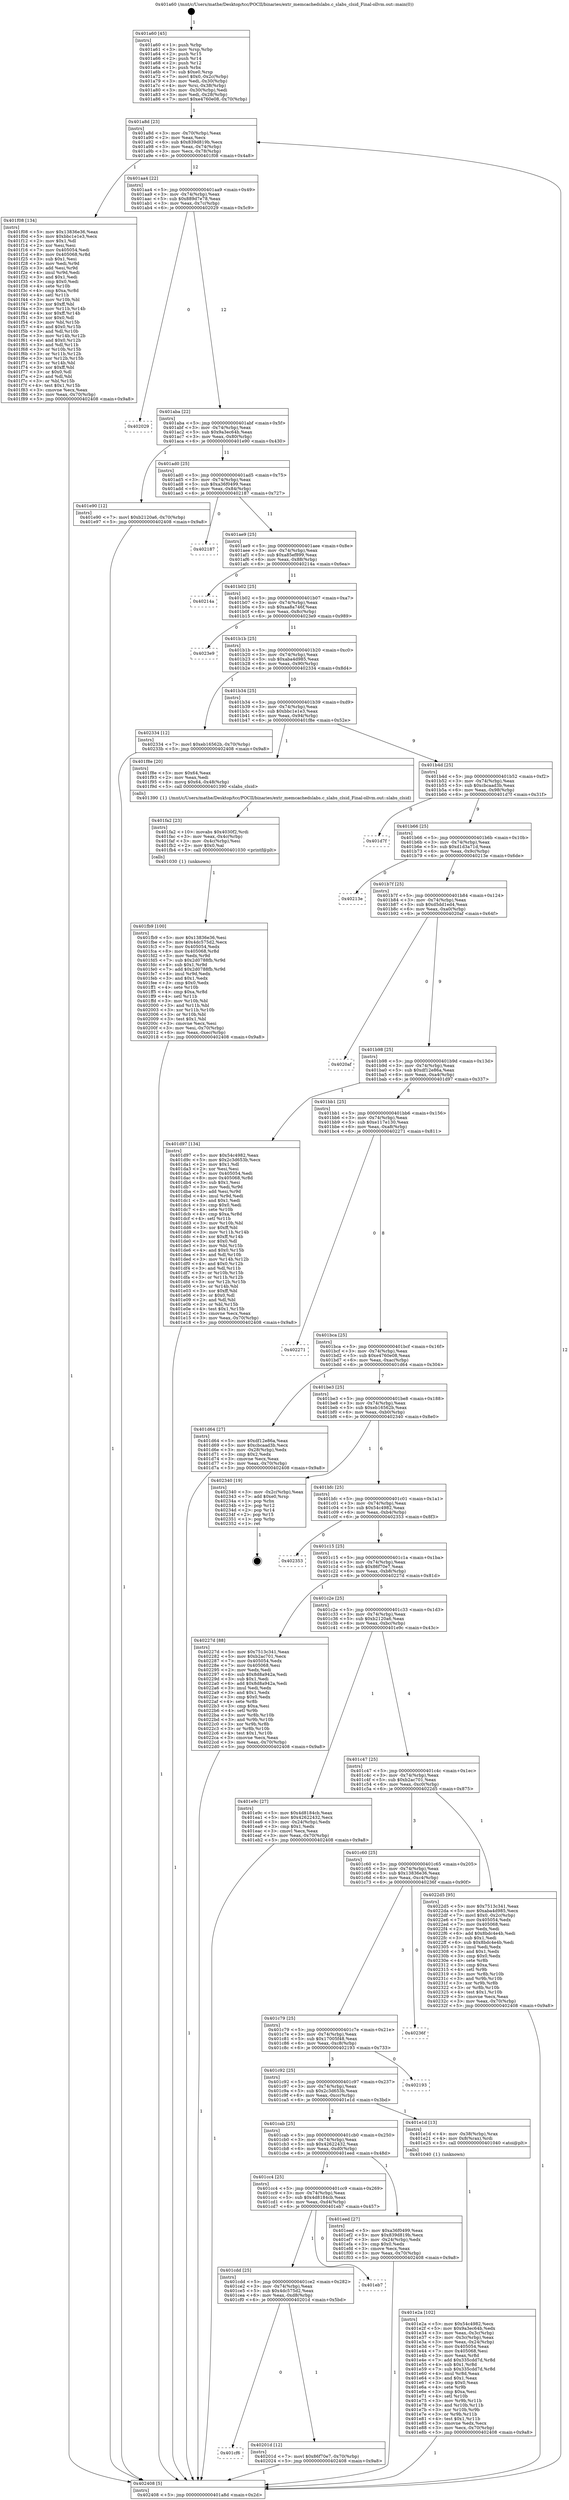 digraph "0x401a60" {
  label = "0x401a60 (/mnt/c/Users/mathe/Desktop/tcc/POCII/binaries/extr_memcachedslabs.c_slabs_clsid_Final-ollvm.out::main(0))"
  labelloc = "t"
  node[shape=record]

  Entry [label="",width=0.3,height=0.3,shape=circle,fillcolor=black,style=filled]
  "0x401a8d" [label="{
     0x401a8d [23]\l
     | [instrs]\l
     &nbsp;&nbsp;0x401a8d \<+3\>: mov -0x70(%rbp),%eax\l
     &nbsp;&nbsp;0x401a90 \<+2\>: mov %eax,%ecx\l
     &nbsp;&nbsp;0x401a92 \<+6\>: sub $0x839d819b,%ecx\l
     &nbsp;&nbsp;0x401a98 \<+3\>: mov %eax,-0x74(%rbp)\l
     &nbsp;&nbsp;0x401a9b \<+3\>: mov %ecx,-0x78(%rbp)\l
     &nbsp;&nbsp;0x401a9e \<+6\>: je 0000000000401f08 \<main+0x4a8\>\l
  }"]
  "0x401f08" [label="{
     0x401f08 [134]\l
     | [instrs]\l
     &nbsp;&nbsp;0x401f08 \<+5\>: mov $0x13836e36,%eax\l
     &nbsp;&nbsp;0x401f0d \<+5\>: mov $0xbbc1e1e3,%ecx\l
     &nbsp;&nbsp;0x401f12 \<+2\>: mov $0x1,%dl\l
     &nbsp;&nbsp;0x401f14 \<+2\>: xor %esi,%esi\l
     &nbsp;&nbsp;0x401f16 \<+7\>: mov 0x405054,%edi\l
     &nbsp;&nbsp;0x401f1d \<+8\>: mov 0x405068,%r8d\l
     &nbsp;&nbsp;0x401f25 \<+3\>: sub $0x1,%esi\l
     &nbsp;&nbsp;0x401f28 \<+3\>: mov %edi,%r9d\l
     &nbsp;&nbsp;0x401f2b \<+3\>: add %esi,%r9d\l
     &nbsp;&nbsp;0x401f2e \<+4\>: imul %r9d,%edi\l
     &nbsp;&nbsp;0x401f32 \<+3\>: and $0x1,%edi\l
     &nbsp;&nbsp;0x401f35 \<+3\>: cmp $0x0,%edi\l
     &nbsp;&nbsp;0x401f38 \<+4\>: sete %r10b\l
     &nbsp;&nbsp;0x401f3c \<+4\>: cmp $0xa,%r8d\l
     &nbsp;&nbsp;0x401f40 \<+4\>: setl %r11b\l
     &nbsp;&nbsp;0x401f44 \<+3\>: mov %r10b,%bl\l
     &nbsp;&nbsp;0x401f47 \<+3\>: xor $0xff,%bl\l
     &nbsp;&nbsp;0x401f4a \<+3\>: mov %r11b,%r14b\l
     &nbsp;&nbsp;0x401f4d \<+4\>: xor $0xff,%r14b\l
     &nbsp;&nbsp;0x401f51 \<+3\>: xor $0x0,%dl\l
     &nbsp;&nbsp;0x401f54 \<+3\>: mov %bl,%r15b\l
     &nbsp;&nbsp;0x401f57 \<+4\>: and $0x0,%r15b\l
     &nbsp;&nbsp;0x401f5b \<+3\>: and %dl,%r10b\l
     &nbsp;&nbsp;0x401f5e \<+3\>: mov %r14b,%r12b\l
     &nbsp;&nbsp;0x401f61 \<+4\>: and $0x0,%r12b\l
     &nbsp;&nbsp;0x401f65 \<+3\>: and %dl,%r11b\l
     &nbsp;&nbsp;0x401f68 \<+3\>: or %r10b,%r15b\l
     &nbsp;&nbsp;0x401f6b \<+3\>: or %r11b,%r12b\l
     &nbsp;&nbsp;0x401f6e \<+3\>: xor %r12b,%r15b\l
     &nbsp;&nbsp;0x401f71 \<+3\>: or %r14b,%bl\l
     &nbsp;&nbsp;0x401f74 \<+3\>: xor $0xff,%bl\l
     &nbsp;&nbsp;0x401f77 \<+3\>: or $0x0,%dl\l
     &nbsp;&nbsp;0x401f7a \<+2\>: and %dl,%bl\l
     &nbsp;&nbsp;0x401f7c \<+3\>: or %bl,%r15b\l
     &nbsp;&nbsp;0x401f7f \<+4\>: test $0x1,%r15b\l
     &nbsp;&nbsp;0x401f83 \<+3\>: cmovne %ecx,%eax\l
     &nbsp;&nbsp;0x401f86 \<+3\>: mov %eax,-0x70(%rbp)\l
     &nbsp;&nbsp;0x401f89 \<+5\>: jmp 0000000000402408 \<main+0x9a8\>\l
  }"]
  "0x401aa4" [label="{
     0x401aa4 [22]\l
     | [instrs]\l
     &nbsp;&nbsp;0x401aa4 \<+5\>: jmp 0000000000401aa9 \<main+0x49\>\l
     &nbsp;&nbsp;0x401aa9 \<+3\>: mov -0x74(%rbp),%eax\l
     &nbsp;&nbsp;0x401aac \<+5\>: sub $0x889d7e78,%eax\l
     &nbsp;&nbsp;0x401ab1 \<+3\>: mov %eax,-0x7c(%rbp)\l
     &nbsp;&nbsp;0x401ab4 \<+6\>: je 0000000000402029 \<main+0x5c9\>\l
  }"]
  Exit [label="",width=0.3,height=0.3,shape=circle,fillcolor=black,style=filled,peripheries=2]
  "0x402029" [label="{
     0x402029\l
  }", style=dashed]
  "0x401aba" [label="{
     0x401aba [22]\l
     | [instrs]\l
     &nbsp;&nbsp;0x401aba \<+5\>: jmp 0000000000401abf \<main+0x5f\>\l
     &nbsp;&nbsp;0x401abf \<+3\>: mov -0x74(%rbp),%eax\l
     &nbsp;&nbsp;0x401ac2 \<+5\>: sub $0x9a3ec64b,%eax\l
     &nbsp;&nbsp;0x401ac7 \<+3\>: mov %eax,-0x80(%rbp)\l
     &nbsp;&nbsp;0x401aca \<+6\>: je 0000000000401e90 \<main+0x430\>\l
  }"]
  "0x401cf6" [label="{
     0x401cf6\l
  }", style=dashed]
  "0x401e90" [label="{
     0x401e90 [12]\l
     | [instrs]\l
     &nbsp;&nbsp;0x401e90 \<+7\>: movl $0xb2120a6,-0x70(%rbp)\l
     &nbsp;&nbsp;0x401e97 \<+5\>: jmp 0000000000402408 \<main+0x9a8\>\l
  }"]
  "0x401ad0" [label="{
     0x401ad0 [25]\l
     | [instrs]\l
     &nbsp;&nbsp;0x401ad0 \<+5\>: jmp 0000000000401ad5 \<main+0x75\>\l
     &nbsp;&nbsp;0x401ad5 \<+3\>: mov -0x74(%rbp),%eax\l
     &nbsp;&nbsp;0x401ad8 \<+5\>: sub $0xa36f0499,%eax\l
     &nbsp;&nbsp;0x401add \<+6\>: mov %eax,-0x84(%rbp)\l
     &nbsp;&nbsp;0x401ae3 \<+6\>: je 0000000000402187 \<main+0x727\>\l
  }"]
  "0x40201d" [label="{
     0x40201d [12]\l
     | [instrs]\l
     &nbsp;&nbsp;0x40201d \<+7\>: movl $0x86f70e7,-0x70(%rbp)\l
     &nbsp;&nbsp;0x402024 \<+5\>: jmp 0000000000402408 \<main+0x9a8\>\l
  }"]
  "0x402187" [label="{
     0x402187\l
  }", style=dashed]
  "0x401ae9" [label="{
     0x401ae9 [25]\l
     | [instrs]\l
     &nbsp;&nbsp;0x401ae9 \<+5\>: jmp 0000000000401aee \<main+0x8e\>\l
     &nbsp;&nbsp;0x401aee \<+3\>: mov -0x74(%rbp),%eax\l
     &nbsp;&nbsp;0x401af1 \<+5\>: sub $0xa85ef899,%eax\l
     &nbsp;&nbsp;0x401af6 \<+6\>: mov %eax,-0x88(%rbp)\l
     &nbsp;&nbsp;0x401afc \<+6\>: je 000000000040214a \<main+0x6ea\>\l
  }"]
  "0x401cdd" [label="{
     0x401cdd [25]\l
     | [instrs]\l
     &nbsp;&nbsp;0x401cdd \<+5\>: jmp 0000000000401ce2 \<main+0x282\>\l
     &nbsp;&nbsp;0x401ce2 \<+3\>: mov -0x74(%rbp),%eax\l
     &nbsp;&nbsp;0x401ce5 \<+5\>: sub $0x4dc575d2,%eax\l
     &nbsp;&nbsp;0x401cea \<+6\>: mov %eax,-0xd8(%rbp)\l
     &nbsp;&nbsp;0x401cf0 \<+6\>: je 000000000040201d \<main+0x5bd\>\l
  }"]
  "0x40214a" [label="{
     0x40214a\l
  }", style=dashed]
  "0x401b02" [label="{
     0x401b02 [25]\l
     | [instrs]\l
     &nbsp;&nbsp;0x401b02 \<+5\>: jmp 0000000000401b07 \<main+0xa7\>\l
     &nbsp;&nbsp;0x401b07 \<+3\>: mov -0x74(%rbp),%eax\l
     &nbsp;&nbsp;0x401b0a \<+5\>: sub $0xaa8a746f,%eax\l
     &nbsp;&nbsp;0x401b0f \<+6\>: mov %eax,-0x8c(%rbp)\l
     &nbsp;&nbsp;0x401b15 \<+6\>: je 00000000004023e9 \<main+0x989\>\l
  }"]
  "0x401eb7" [label="{
     0x401eb7\l
  }", style=dashed]
  "0x4023e9" [label="{
     0x4023e9\l
  }", style=dashed]
  "0x401b1b" [label="{
     0x401b1b [25]\l
     | [instrs]\l
     &nbsp;&nbsp;0x401b1b \<+5\>: jmp 0000000000401b20 \<main+0xc0\>\l
     &nbsp;&nbsp;0x401b20 \<+3\>: mov -0x74(%rbp),%eax\l
     &nbsp;&nbsp;0x401b23 \<+5\>: sub $0xaba4d985,%eax\l
     &nbsp;&nbsp;0x401b28 \<+6\>: mov %eax,-0x90(%rbp)\l
     &nbsp;&nbsp;0x401b2e \<+6\>: je 0000000000402334 \<main+0x8d4\>\l
  }"]
  "0x401fb9" [label="{
     0x401fb9 [100]\l
     | [instrs]\l
     &nbsp;&nbsp;0x401fb9 \<+5\>: mov $0x13836e36,%esi\l
     &nbsp;&nbsp;0x401fbe \<+5\>: mov $0x4dc575d2,%ecx\l
     &nbsp;&nbsp;0x401fc3 \<+7\>: mov 0x405054,%edx\l
     &nbsp;&nbsp;0x401fca \<+8\>: mov 0x405068,%r8d\l
     &nbsp;&nbsp;0x401fd2 \<+3\>: mov %edx,%r9d\l
     &nbsp;&nbsp;0x401fd5 \<+7\>: sub $0x2d0788fb,%r9d\l
     &nbsp;&nbsp;0x401fdc \<+4\>: sub $0x1,%r9d\l
     &nbsp;&nbsp;0x401fe0 \<+7\>: add $0x2d0788fb,%r9d\l
     &nbsp;&nbsp;0x401fe7 \<+4\>: imul %r9d,%edx\l
     &nbsp;&nbsp;0x401feb \<+3\>: and $0x1,%edx\l
     &nbsp;&nbsp;0x401fee \<+3\>: cmp $0x0,%edx\l
     &nbsp;&nbsp;0x401ff1 \<+4\>: sete %r10b\l
     &nbsp;&nbsp;0x401ff5 \<+4\>: cmp $0xa,%r8d\l
     &nbsp;&nbsp;0x401ff9 \<+4\>: setl %r11b\l
     &nbsp;&nbsp;0x401ffd \<+3\>: mov %r10b,%bl\l
     &nbsp;&nbsp;0x402000 \<+3\>: and %r11b,%bl\l
     &nbsp;&nbsp;0x402003 \<+3\>: xor %r11b,%r10b\l
     &nbsp;&nbsp;0x402006 \<+3\>: or %r10b,%bl\l
     &nbsp;&nbsp;0x402009 \<+3\>: test $0x1,%bl\l
     &nbsp;&nbsp;0x40200c \<+3\>: cmovne %ecx,%esi\l
     &nbsp;&nbsp;0x40200f \<+3\>: mov %esi,-0x70(%rbp)\l
     &nbsp;&nbsp;0x402012 \<+6\>: mov %eax,-0xec(%rbp)\l
     &nbsp;&nbsp;0x402018 \<+5\>: jmp 0000000000402408 \<main+0x9a8\>\l
  }"]
  "0x402334" [label="{
     0x402334 [12]\l
     | [instrs]\l
     &nbsp;&nbsp;0x402334 \<+7\>: movl $0xeb16562b,-0x70(%rbp)\l
     &nbsp;&nbsp;0x40233b \<+5\>: jmp 0000000000402408 \<main+0x9a8\>\l
  }"]
  "0x401b34" [label="{
     0x401b34 [25]\l
     | [instrs]\l
     &nbsp;&nbsp;0x401b34 \<+5\>: jmp 0000000000401b39 \<main+0xd9\>\l
     &nbsp;&nbsp;0x401b39 \<+3\>: mov -0x74(%rbp),%eax\l
     &nbsp;&nbsp;0x401b3c \<+5\>: sub $0xbbc1e1e3,%eax\l
     &nbsp;&nbsp;0x401b41 \<+6\>: mov %eax,-0x94(%rbp)\l
     &nbsp;&nbsp;0x401b47 \<+6\>: je 0000000000401f8e \<main+0x52e\>\l
  }"]
  "0x401fa2" [label="{
     0x401fa2 [23]\l
     | [instrs]\l
     &nbsp;&nbsp;0x401fa2 \<+10\>: movabs $0x4030f2,%rdi\l
     &nbsp;&nbsp;0x401fac \<+3\>: mov %eax,-0x4c(%rbp)\l
     &nbsp;&nbsp;0x401faf \<+3\>: mov -0x4c(%rbp),%esi\l
     &nbsp;&nbsp;0x401fb2 \<+2\>: mov $0x0,%al\l
     &nbsp;&nbsp;0x401fb4 \<+5\>: call 0000000000401030 \<printf@plt\>\l
     | [calls]\l
     &nbsp;&nbsp;0x401030 \{1\} (unknown)\l
  }"]
  "0x401f8e" [label="{
     0x401f8e [20]\l
     | [instrs]\l
     &nbsp;&nbsp;0x401f8e \<+5\>: mov $0x64,%eax\l
     &nbsp;&nbsp;0x401f93 \<+2\>: mov %eax,%edi\l
     &nbsp;&nbsp;0x401f95 \<+8\>: movq $0x64,-0x48(%rbp)\l
     &nbsp;&nbsp;0x401f9d \<+5\>: call 0000000000401390 \<slabs_clsid\>\l
     | [calls]\l
     &nbsp;&nbsp;0x401390 \{1\} (/mnt/c/Users/mathe/Desktop/tcc/POCII/binaries/extr_memcachedslabs.c_slabs_clsid_Final-ollvm.out::slabs_clsid)\l
  }"]
  "0x401b4d" [label="{
     0x401b4d [25]\l
     | [instrs]\l
     &nbsp;&nbsp;0x401b4d \<+5\>: jmp 0000000000401b52 \<main+0xf2\>\l
     &nbsp;&nbsp;0x401b52 \<+3\>: mov -0x74(%rbp),%eax\l
     &nbsp;&nbsp;0x401b55 \<+5\>: sub $0xcbcaad3b,%eax\l
     &nbsp;&nbsp;0x401b5a \<+6\>: mov %eax,-0x98(%rbp)\l
     &nbsp;&nbsp;0x401b60 \<+6\>: je 0000000000401d7f \<main+0x31f\>\l
  }"]
  "0x401cc4" [label="{
     0x401cc4 [25]\l
     | [instrs]\l
     &nbsp;&nbsp;0x401cc4 \<+5\>: jmp 0000000000401cc9 \<main+0x269\>\l
     &nbsp;&nbsp;0x401cc9 \<+3\>: mov -0x74(%rbp),%eax\l
     &nbsp;&nbsp;0x401ccc \<+5\>: sub $0x4d8184cb,%eax\l
     &nbsp;&nbsp;0x401cd1 \<+6\>: mov %eax,-0xd4(%rbp)\l
     &nbsp;&nbsp;0x401cd7 \<+6\>: je 0000000000401eb7 \<main+0x457\>\l
  }"]
  "0x401d7f" [label="{
     0x401d7f\l
  }", style=dashed]
  "0x401b66" [label="{
     0x401b66 [25]\l
     | [instrs]\l
     &nbsp;&nbsp;0x401b66 \<+5\>: jmp 0000000000401b6b \<main+0x10b\>\l
     &nbsp;&nbsp;0x401b6b \<+3\>: mov -0x74(%rbp),%eax\l
     &nbsp;&nbsp;0x401b6e \<+5\>: sub $0xd1d3a71d,%eax\l
     &nbsp;&nbsp;0x401b73 \<+6\>: mov %eax,-0x9c(%rbp)\l
     &nbsp;&nbsp;0x401b79 \<+6\>: je 000000000040213e \<main+0x6de\>\l
  }"]
  "0x401eed" [label="{
     0x401eed [27]\l
     | [instrs]\l
     &nbsp;&nbsp;0x401eed \<+5\>: mov $0xa36f0499,%eax\l
     &nbsp;&nbsp;0x401ef2 \<+5\>: mov $0x839d819b,%ecx\l
     &nbsp;&nbsp;0x401ef7 \<+3\>: mov -0x24(%rbp),%edx\l
     &nbsp;&nbsp;0x401efa \<+3\>: cmp $0x0,%edx\l
     &nbsp;&nbsp;0x401efd \<+3\>: cmove %ecx,%eax\l
     &nbsp;&nbsp;0x401f00 \<+3\>: mov %eax,-0x70(%rbp)\l
     &nbsp;&nbsp;0x401f03 \<+5\>: jmp 0000000000402408 \<main+0x9a8\>\l
  }"]
  "0x40213e" [label="{
     0x40213e\l
  }", style=dashed]
  "0x401b7f" [label="{
     0x401b7f [25]\l
     | [instrs]\l
     &nbsp;&nbsp;0x401b7f \<+5\>: jmp 0000000000401b84 \<main+0x124\>\l
     &nbsp;&nbsp;0x401b84 \<+3\>: mov -0x74(%rbp),%eax\l
     &nbsp;&nbsp;0x401b87 \<+5\>: sub $0xd5dd1ed4,%eax\l
     &nbsp;&nbsp;0x401b8c \<+6\>: mov %eax,-0xa0(%rbp)\l
     &nbsp;&nbsp;0x401b92 \<+6\>: je 00000000004020af \<main+0x64f\>\l
  }"]
  "0x401e2a" [label="{
     0x401e2a [102]\l
     | [instrs]\l
     &nbsp;&nbsp;0x401e2a \<+5\>: mov $0x54c4982,%ecx\l
     &nbsp;&nbsp;0x401e2f \<+5\>: mov $0x9a3ec64b,%edx\l
     &nbsp;&nbsp;0x401e34 \<+3\>: mov %eax,-0x3c(%rbp)\l
     &nbsp;&nbsp;0x401e37 \<+3\>: mov -0x3c(%rbp),%eax\l
     &nbsp;&nbsp;0x401e3a \<+3\>: mov %eax,-0x24(%rbp)\l
     &nbsp;&nbsp;0x401e3d \<+7\>: mov 0x405054,%eax\l
     &nbsp;&nbsp;0x401e44 \<+7\>: mov 0x405068,%esi\l
     &nbsp;&nbsp;0x401e4b \<+3\>: mov %eax,%r8d\l
     &nbsp;&nbsp;0x401e4e \<+7\>: add $0x335cdd7d,%r8d\l
     &nbsp;&nbsp;0x401e55 \<+4\>: sub $0x1,%r8d\l
     &nbsp;&nbsp;0x401e59 \<+7\>: sub $0x335cdd7d,%r8d\l
     &nbsp;&nbsp;0x401e60 \<+4\>: imul %r8d,%eax\l
     &nbsp;&nbsp;0x401e64 \<+3\>: and $0x1,%eax\l
     &nbsp;&nbsp;0x401e67 \<+3\>: cmp $0x0,%eax\l
     &nbsp;&nbsp;0x401e6a \<+4\>: sete %r9b\l
     &nbsp;&nbsp;0x401e6e \<+3\>: cmp $0xa,%esi\l
     &nbsp;&nbsp;0x401e71 \<+4\>: setl %r10b\l
     &nbsp;&nbsp;0x401e75 \<+3\>: mov %r9b,%r11b\l
     &nbsp;&nbsp;0x401e78 \<+3\>: and %r10b,%r11b\l
     &nbsp;&nbsp;0x401e7b \<+3\>: xor %r10b,%r9b\l
     &nbsp;&nbsp;0x401e7e \<+3\>: or %r9b,%r11b\l
     &nbsp;&nbsp;0x401e81 \<+4\>: test $0x1,%r11b\l
     &nbsp;&nbsp;0x401e85 \<+3\>: cmovne %edx,%ecx\l
     &nbsp;&nbsp;0x401e88 \<+3\>: mov %ecx,-0x70(%rbp)\l
     &nbsp;&nbsp;0x401e8b \<+5\>: jmp 0000000000402408 \<main+0x9a8\>\l
  }"]
  "0x4020af" [label="{
     0x4020af\l
  }", style=dashed]
  "0x401b98" [label="{
     0x401b98 [25]\l
     | [instrs]\l
     &nbsp;&nbsp;0x401b98 \<+5\>: jmp 0000000000401b9d \<main+0x13d\>\l
     &nbsp;&nbsp;0x401b9d \<+3\>: mov -0x74(%rbp),%eax\l
     &nbsp;&nbsp;0x401ba0 \<+5\>: sub $0xdf12e86a,%eax\l
     &nbsp;&nbsp;0x401ba5 \<+6\>: mov %eax,-0xa4(%rbp)\l
     &nbsp;&nbsp;0x401bab \<+6\>: je 0000000000401d97 \<main+0x337\>\l
  }"]
  "0x401cab" [label="{
     0x401cab [25]\l
     | [instrs]\l
     &nbsp;&nbsp;0x401cab \<+5\>: jmp 0000000000401cb0 \<main+0x250\>\l
     &nbsp;&nbsp;0x401cb0 \<+3\>: mov -0x74(%rbp),%eax\l
     &nbsp;&nbsp;0x401cb3 \<+5\>: sub $0x42622432,%eax\l
     &nbsp;&nbsp;0x401cb8 \<+6\>: mov %eax,-0xd0(%rbp)\l
     &nbsp;&nbsp;0x401cbe \<+6\>: je 0000000000401eed \<main+0x48d\>\l
  }"]
  "0x401d97" [label="{
     0x401d97 [134]\l
     | [instrs]\l
     &nbsp;&nbsp;0x401d97 \<+5\>: mov $0x54c4982,%eax\l
     &nbsp;&nbsp;0x401d9c \<+5\>: mov $0x2c3d653b,%ecx\l
     &nbsp;&nbsp;0x401da1 \<+2\>: mov $0x1,%dl\l
     &nbsp;&nbsp;0x401da3 \<+2\>: xor %esi,%esi\l
     &nbsp;&nbsp;0x401da5 \<+7\>: mov 0x405054,%edi\l
     &nbsp;&nbsp;0x401dac \<+8\>: mov 0x405068,%r8d\l
     &nbsp;&nbsp;0x401db4 \<+3\>: sub $0x1,%esi\l
     &nbsp;&nbsp;0x401db7 \<+3\>: mov %edi,%r9d\l
     &nbsp;&nbsp;0x401dba \<+3\>: add %esi,%r9d\l
     &nbsp;&nbsp;0x401dbd \<+4\>: imul %r9d,%edi\l
     &nbsp;&nbsp;0x401dc1 \<+3\>: and $0x1,%edi\l
     &nbsp;&nbsp;0x401dc4 \<+3\>: cmp $0x0,%edi\l
     &nbsp;&nbsp;0x401dc7 \<+4\>: sete %r10b\l
     &nbsp;&nbsp;0x401dcb \<+4\>: cmp $0xa,%r8d\l
     &nbsp;&nbsp;0x401dcf \<+4\>: setl %r11b\l
     &nbsp;&nbsp;0x401dd3 \<+3\>: mov %r10b,%bl\l
     &nbsp;&nbsp;0x401dd6 \<+3\>: xor $0xff,%bl\l
     &nbsp;&nbsp;0x401dd9 \<+3\>: mov %r11b,%r14b\l
     &nbsp;&nbsp;0x401ddc \<+4\>: xor $0xff,%r14b\l
     &nbsp;&nbsp;0x401de0 \<+3\>: xor $0x0,%dl\l
     &nbsp;&nbsp;0x401de3 \<+3\>: mov %bl,%r15b\l
     &nbsp;&nbsp;0x401de6 \<+4\>: and $0x0,%r15b\l
     &nbsp;&nbsp;0x401dea \<+3\>: and %dl,%r10b\l
     &nbsp;&nbsp;0x401ded \<+3\>: mov %r14b,%r12b\l
     &nbsp;&nbsp;0x401df0 \<+4\>: and $0x0,%r12b\l
     &nbsp;&nbsp;0x401df4 \<+3\>: and %dl,%r11b\l
     &nbsp;&nbsp;0x401df7 \<+3\>: or %r10b,%r15b\l
     &nbsp;&nbsp;0x401dfa \<+3\>: or %r11b,%r12b\l
     &nbsp;&nbsp;0x401dfd \<+3\>: xor %r12b,%r15b\l
     &nbsp;&nbsp;0x401e00 \<+3\>: or %r14b,%bl\l
     &nbsp;&nbsp;0x401e03 \<+3\>: xor $0xff,%bl\l
     &nbsp;&nbsp;0x401e06 \<+3\>: or $0x0,%dl\l
     &nbsp;&nbsp;0x401e09 \<+2\>: and %dl,%bl\l
     &nbsp;&nbsp;0x401e0b \<+3\>: or %bl,%r15b\l
     &nbsp;&nbsp;0x401e0e \<+4\>: test $0x1,%r15b\l
     &nbsp;&nbsp;0x401e12 \<+3\>: cmovne %ecx,%eax\l
     &nbsp;&nbsp;0x401e15 \<+3\>: mov %eax,-0x70(%rbp)\l
     &nbsp;&nbsp;0x401e18 \<+5\>: jmp 0000000000402408 \<main+0x9a8\>\l
  }"]
  "0x401bb1" [label="{
     0x401bb1 [25]\l
     | [instrs]\l
     &nbsp;&nbsp;0x401bb1 \<+5\>: jmp 0000000000401bb6 \<main+0x156\>\l
     &nbsp;&nbsp;0x401bb6 \<+3\>: mov -0x74(%rbp),%eax\l
     &nbsp;&nbsp;0x401bb9 \<+5\>: sub $0xe117e130,%eax\l
     &nbsp;&nbsp;0x401bbe \<+6\>: mov %eax,-0xa8(%rbp)\l
     &nbsp;&nbsp;0x401bc4 \<+6\>: je 0000000000402271 \<main+0x811\>\l
  }"]
  "0x401e1d" [label="{
     0x401e1d [13]\l
     | [instrs]\l
     &nbsp;&nbsp;0x401e1d \<+4\>: mov -0x38(%rbp),%rax\l
     &nbsp;&nbsp;0x401e21 \<+4\>: mov 0x8(%rax),%rdi\l
     &nbsp;&nbsp;0x401e25 \<+5\>: call 0000000000401040 \<atoi@plt\>\l
     | [calls]\l
     &nbsp;&nbsp;0x401040 \{1\} (unknown)\l
  }"]
  "0x402271" [label="{
     0x402271\l
  }", style=dashed]
  "0x401bca" [label="{
     0x401bca [25]\l
     | [instrs]\l
     &nbsp;&nbsp;0x401bca \<+5\>: jmp 0000000000401bcf \<main+0x16f\>\l
     &nbsp;&nbsp;0x401bcf \<+3\>: mov -0x74(%rbp),%eax\l
     &nbsp;&nbsp;0x401bd2 \<+5\>: sub $0xe4760e08,%eax\l
     &nbsp;&nbsp;0x401bd7 \<+6\>: mov %eax,-0xac(%rbp)\l
     &nbsp;&nbsp;0x401bdd \<+6\>: je 0000000000401d64 \<main+0x304\>\l
  }"]
  "0x401c92" [label="{
     0x401c92 [25]\l
     | [instrs]\l
     &nbsp;&nbsp;0x401c92 \<+5\>: jmp 0000000000401c97 \<main+0x237\>\l
     &nbsp;&nbsp;0x401c97 \<+3\>: mov -0x74(%rbp),%eax\l
     &nbsp;&nbsp;0x401c9a \<+5\>: sub $0x2c3d653b,%eax\l
     &nbsp;&nbsp;0x401c9f \<+6\>: mov %eax,-0xcc(%rbp)\l
     &nbsp;&nbsp;0x401ca5 \<+6\>: je 0000000000401e1d \<main+0x3bd\>\l
  }"]
  "0x401d64" [label="{
     0x401d64 [27]\l
     | [instrs]\l
     &nbsp;&nbsp;0x401d64 \<+5\>: mov $0xdf12e86a,%eax\l
     &nbsp;&nbsp;0x401d69 \<+5\>: mov $0xcbcaad3b,%ecx\l
     &nbsp;&nbsp;0x401d6e \<+3\>: mov -0x28(%rbp),%edx\l
     &nbsp;&nbsp;0x401d71 \<+3\>: cmp $0x2,%edx\l
     &nbsp;&nbsp;0x401d74 \<+3\>: cmovne %ecx,%eax\l
     &nbsp;&nbsp;0x401d77 \<+3\>: mov %eax,-0x70(%rbp)\l
     &nbsp;&nbsp;0x401d7a \<+5\>: jmp 0000000000402408 \<main+0x9a8\>\l
  }"]
  "0x401be3" [label="{
     0x401be3 [25]\l
     | [instrs]\l
     &nbsp;&nbsp;0x401be3 \<+5\>: jmp 0000000000401be8 \<main+0x188\>\l
     &nbsp;&nbsp;0x401be8 \<+3\>: mov -0x74(%rbp),%eax\l
     &nbsp;&nbsp;0x401beb \<+5\>: sub $0xeb16562b,%eax\l
     &nbsp;&nbsp;0x401bf0 \<+6\>: mov %eax,-0xb0(%rbp)\l
     &nbsp;&nbsp;0x401bf6 \<+6\>: je 0000000000402340 \<main+0x8e0\>\l
  }"]
  "0x402408" [label="{
     0x402408 [5]\l
     | [instrs]\l
     &nbsp;&nbsp;0x402408 \<+5\>: jmp 0000000000401a8d \<main+0x2d\>\l
  }"]
  "0x401a60" [label="{
     0x401a60 [45]\l
     | [instrs]\l
     &nbsp;&nbsp;0x401a60 \<+1\>: push %rbp\l
     &nbsp;&nbsp;0x401a61 \<+3\>: mov %rsp,%rbp\l
     &nbsp;&nbsp;0x401a64 \<+2\>: push %r15\l
     &nbsp;&nbsp;0x401a66 \<+2\>: push %r14\l
     &nbsp;&nbsp;0x401a68 \<+2\>: push %r12\l
     &nbsp;&nbsp;0x401a6a \<+1\>: push %rbx\l
     &nbsp;&nbsp;0x401a6b \<+7\>: sub $0xe0,%rsp\l
     &nbsp;&nbsp;0x401a72 \<+7\>: movl $0x0,-0x2c(%rbp)\l
     &nbsp;&nbsp;0x401a79 \<+3\>: mov %edi,-0x30(%rbp)\l
     &nbsp;&nbsp;0x401a7c \<+4\>: mov %rsi,-0x38(%rbp)\l
     &nbsp;&nbsp;0x401a80 \<+3\>: mov -0x30(%rbp),%edi\l
     &nbsp;&nbsp;0x401a83 \<+3\>: mov %edi,-0x28(%rbp)\l
     &nbsp;&nbsp;0x401a86 \<+7\>: movl $0xe4760e08,-0x70(%rbp)\l
  }"]
  "0x402193" [label="{
     0x402193\l
  }", style=dashed]
  "0x402340" [label="{
     0x402340 [19]\l
     | [instrs]\l
     &nbsp;&nbsp;0x402340 \<+3\>: mov -0x2c(%rbp),%eax\l
     &nbsp;&nbsp;0x402343 \<+7\>: add $0xe0,%rsp\l
     &nbsp;&nbsp;0x40234a \<+1\>: pop %rbx\l
     &nbsp;&nbsp;0x40234b \<+2\>: pop %r12\l
     &nbsp;&nbsp;0x40234d \<+2\>: pop %r14\l
     &nbsp;&nbsp;0x40234f \<+2\>: pop %r15\l
     &nbsp;&nbsp;0x402351 \<+1\>: pop %rbp\l
     &nbsp;&nbsp;0x402352 \<+1\>: ret\l
  }"]
  "0x401bfc" [label="{
     0x401bfc [25]\l
     | [instrs]\l
     &nbsp;&nbsp;0x401bfc \<+5\>: jmp 0000000000401c01 \<main+0x1a1\>\l
     &nbsp;&nbsp;0x401c01 \<+3\>: mov -0x74(%rbp),%eax\l
     &nbsp;&nbsp;0x401c04 \<+5\>: sub $0x54c4982,%eax\l
     &nbsp;&nbsp;0x401c09 \<+6\>: mov %eax,-0xb4(%rbp)\l
     &nbsp;&nbsp;0x401c0f \<+6\>: je 0000000000402353 \<main+0x8f3\>\l
  }"]
  "0x401c79" [label="{
     0x401c79 [25]\l
     | [instrs]\l
     &nbsp;&nbsp;0x401c79 \<+5\>: jmp 0000000000401c7e \<main+0x21e\>\l
     &nbsp;&nbsp;0x401c7e \<+3\>: mov -0x74(%rbp),%eax\l
     &nbsp;&nbsp;0x401c81 \<+5\>: sub $0x17005f48,%eax\l
     &nbsp;&nbsp;0x401c86 \<+6\>: mov %eax,-0xc8(%rbp)\l
     &nbsp;&nbsp;0x401c8c \<+6\>: je 0000000000402193 \<main+0x733\>\l
  }"]
  "0x402353" [label="{
     0x402353\l
  }", style=dashed]
  "0x401c15" [label="{
     0x401c15 [25]\l
     | [instrs]\l
     &nbsp;&nbsp;0x401c15 \<+5\>: jmp 0000000000401c1a \<main+0x1ba\>\l
     &nbsp;&nbsp;0x401c1a \<+3\>: mov -0x74(%rbp),%eax\l
     &nbsp;&nbsp;0x401c1d \<+5\>: sub $0x86f70e7,%eax\l
     &nbsp;&nbsp;0x401c22 \<+6\>: mov %eax,-0xb8(%rbp)\l
     &nbsp;&nbsp;0x401c28 \<+6\>: je 000000000040227d \<main+0x81d\>\l
  }"]
  "0x40236f" [label="{
     0x40236f\l
  }", style=dashed]
  "0x40227d" [label="{
     0x40227d [88]\l
     | [instrs]\l
     &nbsp;&nbsp;0x40227d \<+5\>: mov $0x7513c341,%eax\l
     &nbsp;&nbsp;0x402282 \<+5\>: mov $0xb2ac701,%ecx\l
     &nbsp;&nbsp;0x402287 \<+7\>: mov 0x405054,%edx\l
     &nbsp;&nbsp;0x40228e \<+7\>: mov 0x405068,%esi\l
     &nbsp;&nbsp;0x402295 \<+2\>: mov %edx,%edi\l
     &nbsp;&nbsp;0x402297 \<+6\>: sub $0x8d8a942a,%edi\l
     &nbsp;&nbsp;0x40229d \<+3\>: sub $0x1,%edi\l
     &nbsp;&nbsp;0x4022a0 \<+6\>: add $0x8d8a942a,%edi\l
     &nbsp;&nbsp;0x4022a6 \<+3\>: imul %edi,%edx\l
     &nbsp;&nbsp;0x4022a9 \<+3\>: and $0x1,%edx\l
     &nbsp;&nbsp;0x4022ac \<+3\>: cmp $0x0,%edx\l
     &nbsp;&nbsp;0x4022af \<+4\>: sete %r8b\l
     &nbsp;&nbsp;0x4022b3 \<+3\>: cmp $0xa,%esi\l
     &nbsp;&nbsp;0x4022b6 \<+4\>: setl %r9b\l
     &nbsp;&nbsp;0x4022ba \<+3\>: mov %r8b,%r10b\l
     &nbsp;&nbsp;0x4022bd \<+3\>: and %r9b,%r10b\l
     &nbsp;&nbsp;0x4022c0 \<+3\>: xor %r9b,%r8b\l
     &nbsp;&nbsp;0x4022c3 \<+3\>: or %r8b,%r10b\l
     &nbsp;&nbsp;0x4022c6 \<+4\>: test $0x1,%r10b\l
     &nbsp;&nbsp;0x4022ca \<+3\>: cmovne %ecx,%eax\l
     &nbsp;&nbsp;0x4022cd \<+3\>: mov %eax,-0x70(%rbp)\l
     &nbsp;&nbsp;0x4022d0 \<+5\>: jmp 0000000000402408 \<main+0x9a8\>\l
  }"]
  "0x401c2e" [label="{
     0x401c2e [25]\l
     | [instrs]\l
     &nbsp;&nbsp;0x401c2e \<+5\>: jmp 0000000000401c33 \<main+0x1d3\>\l
     &nbsp;&nbsp;0x401c33 \<+3\>: mov -0x74(%rbp),%eax\l
     &nbsp;&nbsp;0x401c36 \<+5\>: sub $0xb2120a6,%eax\l
     &nbsp;&nbsp;0x401c3b \<+6\>: mov %eax,-0xbc(%rbp)\l
     &nbsp;&nbsp;0x401c41 \<+6\>: je 0000000000401e9c \<main+0x43c\>\l
  }"]
  "0x401c60" [label="{
     0x401c60 [25]\l
     | [instrs]\l
     &nbsp;&nbsp;0x401c60 \<+5\>: jmp 0000000000401c65 \<main+0x205\>\l
     &nbsp;&nbsp;0x401c65 \<+3\>: mov -0x74(%rbp),%eax\l
     &nbsp;&nbsp;0x401c68 \<+5\>: sub $0x13836e36,%eax\l
     &nbsp;&nbsp;0x401c6d \<+6\>: mov %eax,-0xc4(%rbp)\l
     &nbsp;&nbsp;0x401c73 \<+6\>: je 000000000040236f \<main+0x90f\>\l
  }"]
  "0x401e9c" [label="{
     0x401e9c [27]\l
     | [instrs]\l
     &nbsp;&nbsp;0x401e9c \<+5\>: mov $0x4d8184cb,%eax\l
     &nbsp;&nbsp;0x401ea1 \<+5\>: mov $0x42622432,%ecx\l
     &nbsp;&nbsp;0x401ea6 \<+3\>: mov -0x24(%rbp),%edx\l
     &nbsp;&nbsp;0x401ea9 \<+3\>: cmp $0x1,%edx\l
     &nbsp;&nbsp;0x401eac \<+3\>: cmovl %ecx,%eax\l
     &nbsp;&nbsp;0x401eaf \<+3\>: mov %eax,-0x70(%rbp)\l
     &nbsp;&nbsp;0x401eb2 \<+5\>: jmp 0000000000402408 \<main+0x9a8\>\l
  }"]
  "0x401c47" [label="{
     0x401c47 [25]\l
     | [instrs]\l
     &nbsp;&nbsp;0x401c47 \<+5\>: jmp 0000000000401c4c \<main+0x1ec\>\l
     &nbsp;&nbsp;0x401c4c \<+3\>: mov -0x74(%rbp),%eax\l
     &nbsp;&nbsp;0x401c4f \<+5\>: sub $0xb2ac701,%eax\l
     &nbsp;&nbsp;0x401c54 \<+6\>: mov %eax,-0xc0(%rbp)\l
     &nbsp;&nbsp;0x401c5a \<+6\>: je 00000000004022d5 \<main+0x875\>\l
  }"]
  "0x4022d5" [label="{
     0x4022d5 [95]\l
     | [instrs]\l
     &nbsp;&nbsp;0x4022d5 \<+5\>: mov $0x7513c341,%eax\l
     &nbsp;&nbsp;0x4022da \<+5\>: mov $0xaba4d985,%ecx\l
     &nbsp;&nbsp;0x4022df \<+7\>: movl $0x0,-0x2c(%rbp)\l
     &nbsp;&nbsp;0x4022e6 \<+7\>: mov 0x405054,%edx\l
     &nbsp;&nbsp;0x4022ed \<+7\>: mov 0x405068,%esi\l
     &nbsp;&nbsp;0x4022f4 \<+2\>: mov %edx,%edi\l
     &nbsp;&nbsp;0x4022f6 \<+6\>: add $0x8bdc4e4b,%edi\l
     &nbsp;&nbsp;0x4022fc \<+3\>: sub $0x1,%edi\l
     &nbsp;&nbsp;0x4022ff \<+6\>: sub $0x8bdc4e4b,%edi\l
     &nbsp;&nbsp;0x402305 \<+3\>: imul %edi,%edx\l
     &nbsp;&nbsp;0x402308 \<+3\>: and $0x1,%edx\l
     &nbsp;&nbsp;0x40230b \<+3\>: cmp $0x0,%edx\l
     &nbsp;&nbsp;0x40230e \<+4\>: sete %r8b\l
     &nbsp;&nbsp;0x402312 \<+3\>: cmp $0xa,%esi\l
     &nbsp;&nbsp;0x402315 \<+4\>: setl %r9b\l
     &nbsp;&nbsp;0x402319 \<+3\>: mov %r8b,%r10b\l
     &nbsp;&nbsp;0x40231c \<+3\>: and %r9b,%r10b\l
     &nbsp;&nbsp;0x40231f \<+3\>: xor %r9b,%r8b\l
     &nbsp;&nbsp;0x402322 \<+3\>: or %r8b,%r10b\l
     &nbsp;&nbsp;0x402325 \<+4\>: test $0x1,%r10b\l
     &nbsp;&nbsp;0x402329 \<+3\>: cmovne %ecx,%eax\l
     &nbsp;&nbsp;0x40232c \<+3\>: mov %eax,-0x70(%rbp)\l
     &nbsp;&nbsp;0x40232f \<+5\>: jmp 0000000000402408 \<main+0x9a8\>\l
  }"]
  Entry -> "0x401a60" [label=" 1"]
  "0x401a8d" -> "0x401f08" [label=" 1"]
  "0x401a8d" -> "0x401aa4" [label=" 12"]
  "0x402340" -> Exit [label=" 1"]
  "0x401aa4" -> "0x402029" [label=" 0"]
  "0x401aa4" -> "0x401aba" [label=" 12"]
  "0x402334" -> "0x402408" [label=" 1"]
  "0x401aba" -> "0x401e90" [label=" 1"]
  "0x401aba" -> "0x401ad0" [label=" 11"]
  "0x4022d5" -> "0x402408" [label=" 1"]
  "0x401ad0" -> "0x402187" [label=" 0"]
  "0x401ad0" -> "0x401ae9" [label=" 11"]
  "0x40227d" -> "0x402408" [label=" 1"]
  "0x401ae9" -> "0x40214a" [label=" 0"]
  "0x401ae9" -> "0x401b02" [label=" 11"]
  "0x401cdd" -> "0x401cf6" [label=" 0"]
  "0x401b02" -> "0x4023e9" [label=" 0"]
  "0x401b02" -> "0x401b1b" [label=" 11"]
  "0x401cdd" -> "0x40201d" [label=" 1"]
  "0x401b1b" -> "0x402334" [label=" 1"]
  "0x401b1b" -> "0x401b34" [label=" 10"]
  "0x401cc4" -> "0x401cdd" [label=" 1"]
  "0x401b34" -> "0x401f8e" [label=" 1"]
  "0x401b34" -> "0x401b4d" [label=" 9"]
  "0x401cc4" -> "0x401eb7" [label=" 0"]
  "0x401b4d" -> "0x401d7f" [label=" 0"]
  "0x401b4d" -> "0x401b66" [label=" 9"]
  "0x40201d" -> "0x402408" [label=" 1"]
  "0x401b66" -> "0x40213e" [label=" 0"]
  "0x401b66" -> "0x401b7f" [label=" 9"]
  "0x401fb9" -> "0x402408" [label=" 1"]
  "0x401b7f" -> "0x4020af" [label=" 0"]
  "0x401b7f" -> "0x401b98" [label=" 9"]
  "0x401f8e" -> "0x401fa2" [label=" 1"]
  "0x401b98" -> "0x401d97" [label=" 1"]
  "0x401b98" -> "0x401bb1" [label=" 8"]
  "0x401f08" -> "0x402408" [label=" 1"]
  "0x401bb1" -> "0x402271" [label=" 0"]
  "0x401bb1" -> "0x401bca" [label=" 8"]
  "0x401eed" -> "0x402408" [label=" 1"]
  "0x401bca" -> "0x401d64" [label=" 1"]
  "0x401bca" -> "0x401be3" [label=" 7"]
  "0x401d64" -> "0x402408" [label=" 1"]
  "0x401a60" -> "0x401a8d" [label=" 1"]
  "0x402408" -> "0x401a8d" [label=" 12"]
  "0x401d97" -> "0x402408" [label=" 1"]
  "0x401cab" -> "0x401eed" [label=" 1"]
  "0x401be3" -> "0x402340" [label=" 1"]
  "0x401be3" -> "0x401bfc" [label=" 6"]
  "0x401fa2" -> "0x401fb9" [label=" 1"]
  "0x401bfc" -> "0x402353" [label=" 0"]
  "0x401bfc" -> "0x401c15" [label=" 6"]
  "0x401e90" -> "0x402408" [label=" 1"]
  "0x401c15" -> "0x40227d" [label=" 1"]
  "0x401c15" -> "0x401c2e" [label=" 5"]
  "0x401e2a" -> "0x402408" [label=" 1"]
  "0x401c2e" -> "0x401e9c" [label=" 1"]
  "0x401c2e" -> "0x401c47" [label=" 4"]
  "0x401c92" -> "0x401cab" [label=" 2"]
  "0x401c47" -> "0x4022d5" [label=" 1"]
  "0x401c47" -> "0x401c60" [label=" 3"]
  "0x401e1d" -> "0x401e2a" [label=" 1"]
  "0x401c60" -> "0x40236f" [label=" 0"]
  "0x401c60" -> "0x401c79" [label=" 3"]
  "0x401e9c" -> "0x402408" [label=" 1"]
  "0x401c79" -> "0x402193" [label=" 0"]
  "0x401c79" -> "0x401c92" [label=" 3"]
  "0x401cab" -> "0x401cc4" [label=" 1"]
  "0x401c92" -> "0x401e1d" [label=" 1"]
}

